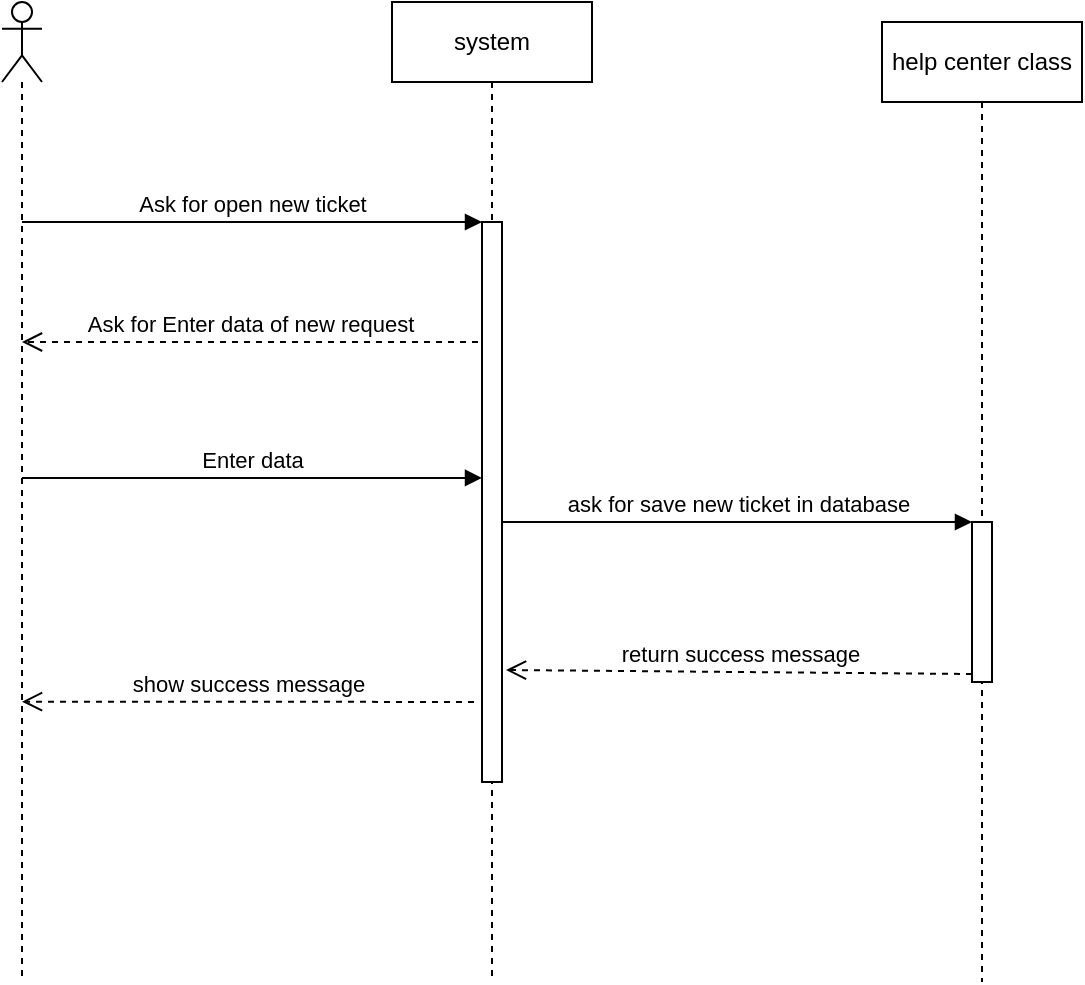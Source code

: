 <mxfile version="10.6.7" type="github"><diagram id="eEOj4xx92-9G4rnI_QGO" name="Page-1"><mxGraphModel dx="821" dy="685" grid="1" gridSize="10" guides="1" tooltips="1" connect="1" arrows="1" fold="1" page="1" pageScale="1" pageWidth="1169" pageHeight="827" math="0" shadow="0"><root><mxCell id="0"/><mxCell id="1" parent="0"/><mxCell id="Eam2I1jYD9ZyO_ptVgRj-2" value="" style="shape=umlLifeline;participant=umlActor;perimeter=lifelinePerimeter;whiteSpace=wrap;html=1;container=1;collapsible=0;recursiveResize=0;verticalAlign=top;spacingTop=36;labelBackgroundColor=#ffffff;outlineConnect=0;" parent="1" vertex="1"><mxGeometry x="20" y="30" width="20" height="490" as="geometry"/></mxCell><mxCell id="Eam2I1jYD9ZyO_ptVgRj-4" value="system&lt;br&gt;" style="shape=umlLifeline;perimeter=lifelinePerimeter;whiteSpace=wrap;html=1;container=1;collapsible=0;recursiveResize=0;outlineConnect=0;" parent="1" vertex="1"><mxGeometry x="215" y="30" width="100" height="490" as="geometry"/></mxCell><mxCell id="Eam2I1jYD9ZyO_ptVgRj-5" value="" style="html=1;points=[];perimeter=orthogonalPerimeter;" parent="Eam2I1jYD9ZyO_ptVgRj-4" vertex="1"><mxGeometry x="45" y="110" width="10" height="280" as="geometry"/></mxCell><mxCell id="Eam2I1jYD9ZyO_ptVgRj-6" value="Ask for open new ticket" style="html=1;verticalAlign=bottom;endArrow=block;entryX=0;entryY=0;" parent="1" source="Eam2I1jYD9ZyO_ptVgRj-2" target="Eam2I1jYD9ZyO_ptVgRj-5" edge="1"><mxGeometry relative="1" as="geometry"><mxPoint x="75" y="140" as="sourcePoint"/></mxGeometry></mxCell><mxCell id="Eam2I1jYD9ZyO_ptVgRj-8" value="Ask for Enter data of new request" style="html=1;verticalAlign=bottom;endArrow=open;dashed=1;endSize=8;" parent="1" target="Eam2I1jYD9ZyO_ptVgRj-2" edge="1"><mxGeometry relative="1" as="geometry"><mxPoint x="258" y="200" as="sourcePoint"/><mxPoint x="120" y="200" as="targetPoint"/></mxGeometry></mxCell><mxCell id="Eam2I1jYD9ZyO_ptVgRj-9" value="Enter data" style="html=1;verticalAlign=bottom;endArrow=block;entryX=0;entryY=0.457;entryDx=0;entryDy=0;entryPerimeter=0;" parent="1" source="Eam2I1jYD9ZyO_ptVgRj-2" target="Eam2I1jYD9ZyO_ptVgRj-5" edge="1"><mxGeometry width="80" relative="1" as="geometry"><mxPoint x="100" y="270" as="sourcePoint"/><mxPoint x="180" y="270" as="targetPoint"/></mxGeometry></mxCell><mxCell id="Eam2I1jYD9ZyO_ptVgRj-10" value="help center class" style="shape=umlLifeline;perimeter=lifelinePerimeter;whiteSpace=wrap;html=1;container=1;collapsible=0;recursiveResize=0;outlineConnect=0;" parent="1" vertex="1"><mxGeometry x="460" y="40" width="100" height="480" as="geometry"/></mxCell><mxCell id="Eam2I1jYD9ZyO_ptVgRj-11" value="" style="html=1;points=[];perimeter=orthogonalPerimeter;" parent="Eam2I1jYD9ZyO_ptVgRj-10" vertex="1"><mxGeometry x="45" y="250" width="10" height="80" as="geometry"/></mxCell><mxCell id="Eam2I1jYD9ZyO_ptVgRj-12" value="ask for save new ticket in database" style="html=1;verticalAlign=bottom;endArrow=block;entryX=0;entryY=0;" parent="1" source="Eam2I1jYD9ZyO_ptVgRj-5" target="Eam2I1jYD9ZyO_ptVgRj-11" edge="1"><mxGeometry relative="1" as="geometry"><mxPoint x="435" y="290" as="sourcePoint"/></mxGeometry></mxCell><mxCell id="Eam2I1jYD9ZyO_ptVgRj-13" value="return success message" style="html=1;verticalAlign=bottom;endArrow=open;dashed=1;endSize=8;exitX=0;exitY=0.95;entryX=1.2;entryY=0.8;entryDx=0;entryDy=0;entryPerimeter=0;" parent="1" source="Eam2I1jYD9ZyO_ptVgRj-11" target="Eam2I1jYD9ZyO_ptVgRj-5" edge="1"><mxGeometry relative="1" as="geometry"><mxPoint x="435" y="366" as="targetPoint"/></mxGeometry></mxCell><mxCell id="Eam2I1jYD9ZyO_ptVgRj-14" value="show success message" style="html=1;verticalAlign=bottom;endArrow=open;dashed=1;endSize=8;exitX=-0.4;exitY=0.857;exitDx=0;exitDy=0;exitPerimeter=0;entryX=0.5;entryY=0.714;entryDx=0;entryDy=0;entryPerimeter=0;" parent="1" source="Eam2I1jYD9ZyO_ptVgRj-5" target="Eam2I1jYD9ZyO_ptVgRj-2" edge="1"><mxGeometry relative="1" as="geometry"><mxPoint x="230" y="380" as="sourcePoint"/><mxPoint x="150" y="380" as="targetPoint"/></mxGeometry></mxCell></root></mxGraphModel></diagram></mxfile>